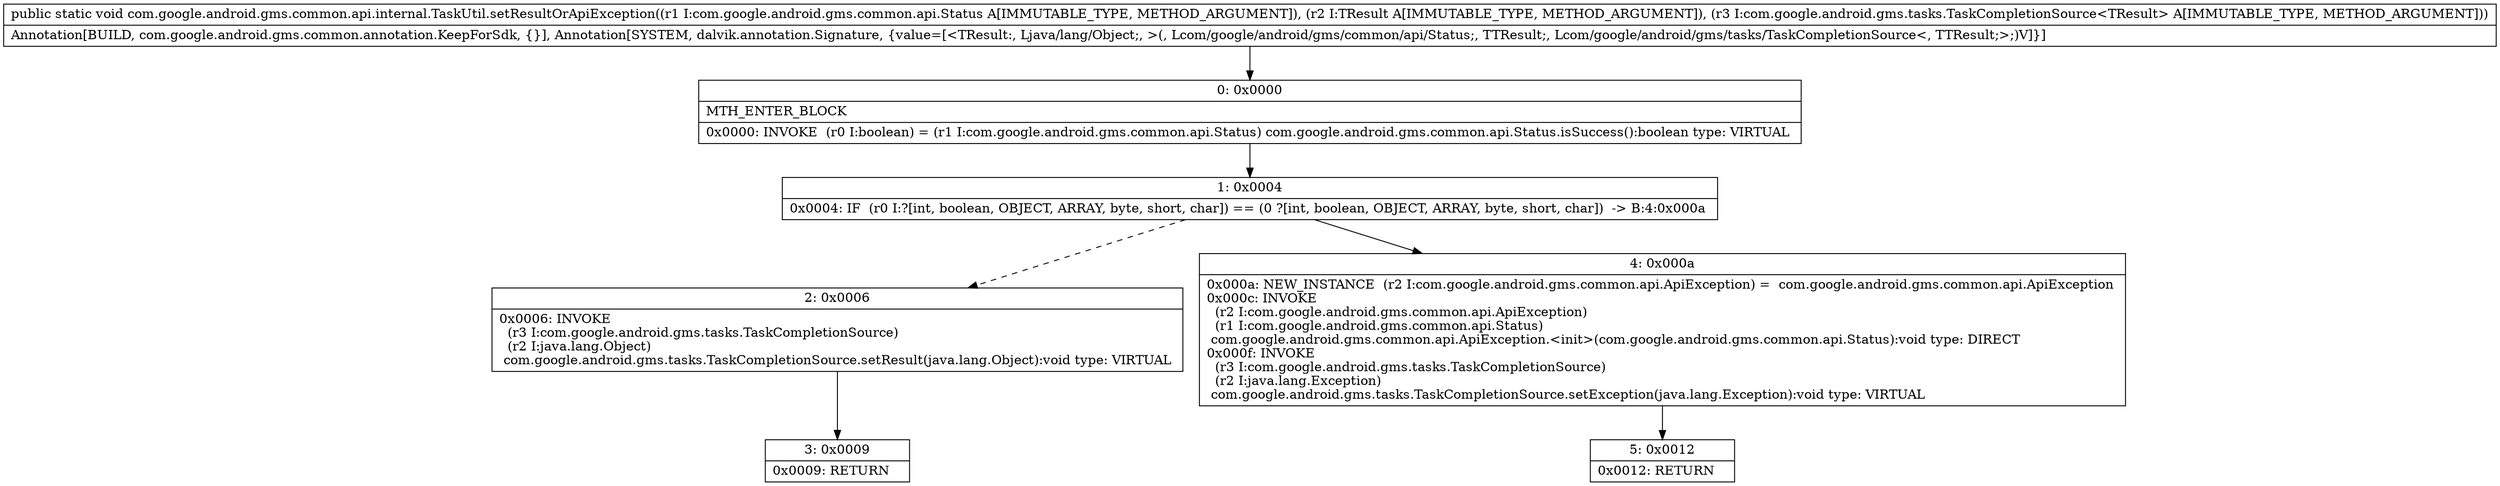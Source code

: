 digraph "CFG forcom.google.android.gms.common.api.internal.TaskUtil.setResultOrApiException(Lcom\/google\/android\/gms\/common\/api\/Status;Ljava\/lang\/Object;Lcom\/google\/android\/gms\/tasks\/TaskCompletionSource;)V" {
Node_0 [shape=record,label="{0\:\ 0x0000|MTH_ENTER_BLOCK\l|0x0000: INVOKE  (r0 I:boolean) = (r1 I:com.google.android.gms.common.api.Status) com.google.android.gms.common.api.Status.isSuccess():boolean type: VIRTUAL \l}"];
Node_1 [shape=record,label="{1\:\ 0x0004|0x0004: IF  (r0 I:?[int, boolean, OBJECT, ARRAY, byte, short, char]) == (0 ?[int, boolean, OBJECT, ARRAY, byte, short, char])  \-\> B:4:0x000a \l}"];
Node_2 [shape=record,label="{2\:\ 0x0006|0x0006: INVOKE  \l  (r3 I:com.google.android.gms.tasks.TaskCompletionSource)\l  (r2 I:java.lang.Object)\l com.google.android.gms.tasks.TaskCompletionSource.setResult(java.lang.Object):void type: VIRTUAL \l}"];
Node_3 [shape=record,label="{3\:\ 0x0009|0x0009: RETURN   \l}"];
Node_4 [shape=record,label="{4\:\ 0x000a|0x000a: NEW_INSTANCE  (r2 I:com.google.android.gms.common.api.ApiException) =  com.google.android.gms.common.api.ApiException \l0x000c: INVOKE  \l  (r2 I:com.google.android.gms.common.api.ApiException)\l  (r1 I:com.google.android.gms.common.api.Status)\l com.google.android.gms.common.api.ApiException.\<init\>(com.google.android.gms.common.api.Status):void type: DIRECT \l0x000f: INVOKE  \l  (r3 I:com.google.android.gms.tasks.TaskCompletionSource)\l  (r2 I:java.lang.Exception)\l com.google.android.gms.tasks.TaskCompletionSource.setException(java.lang.Exception):void type: VIRTUAL \l}"];
Node_5 [shape=record,label="{5\:\ 0x0012|0x0012: RETURN   \l}"];
MethodNode[shape=record,label="{public static void com.google.android.gms.common.api.internal.TaskUtil.setResultOrApiException((r1 I:com.google.android.gms.common.api.Status A[IMMUTABLE_TYPE, METHOD_ARGUMENT]), (r2 I:TResult A[IMMUTABLE_TYPE, METHOD_ARGUMENT]), (r3 I:com.google.android.gms.tasks.TaskCompletionSource\<TResult\> A[IMMUTABLE_TYPE, METHOD_ARGUMENT]))  | Annotation[BUILD, com.google.android.gms.common.annotation.KeepForSdk, \{\}], Annotation[SYSTEM, dalvik.annotation.Signature, \{value=[\<TResult:, Ljava\/lang\/Object;, \>(, Lcom\/google\/android\/gms\/common\/api\/Status;, TTResult;, Lcom\/google\/android\/gms\/tasks\/TaskCompletionSource\<, TTResult;\>;)V]\}]\l}"];
MethodNode -> Node_0;
Node_0 -> Node_1;
Node_1 -> Node_2[style=dashed];
Node_1 -> Node_4;
Node_2 -> Node_3;
Node_4 -> Node_5;
}

